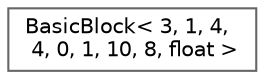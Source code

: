 digraph "Graphical Class Hierarchy"
{
 // LATEX_PDF_SIZE
  bgcolor="transparent";
  edge [fontname=Helvetica,fontsize=10,labelfontname=Helvetica,labelfontsize=10];
  node [fontname=Helvetica,fontsize=10,shape=box,height=0.2,width=0.4];
  rankdir="LR";
  Node0 [id="Node000000",label="BasicBlock\< 3, 1, 4,\l 4, 0, 1, 10, 8, float \>",height=0.2,width=0.4,color="grey40", fillcolor="white", style="filled",URL="$class_basic_block.html",tooltip=" "];
}
